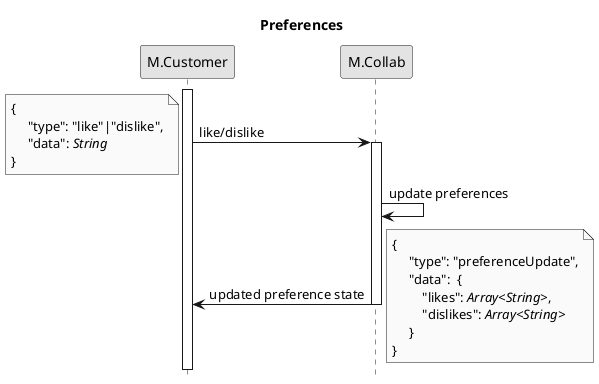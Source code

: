 @startuml
skinparam monochrome true
skinparam SequenceBoxBackgroundColor #ffffff
skinparam ParticipantPadding 5
skinparam shadowing false
hide footbox

title Preferences



activate M.Customer


M.Customer -> M.Collab: like/dislike
note left
{
     "type": "like"|"dislike",
     "data": //String//
}
end note
activate M.Collab

M.Collab -> M.Collab : update preferences

M.Customer <- M.Collab: updated preference state
deactivate M.Collab
note right
{
     "type": "preferenceUpdate",
     "data":  { 
         "likes": //Array<String>//,
         "dislikes": //Array<String>//
     }
}
end note

@enduml